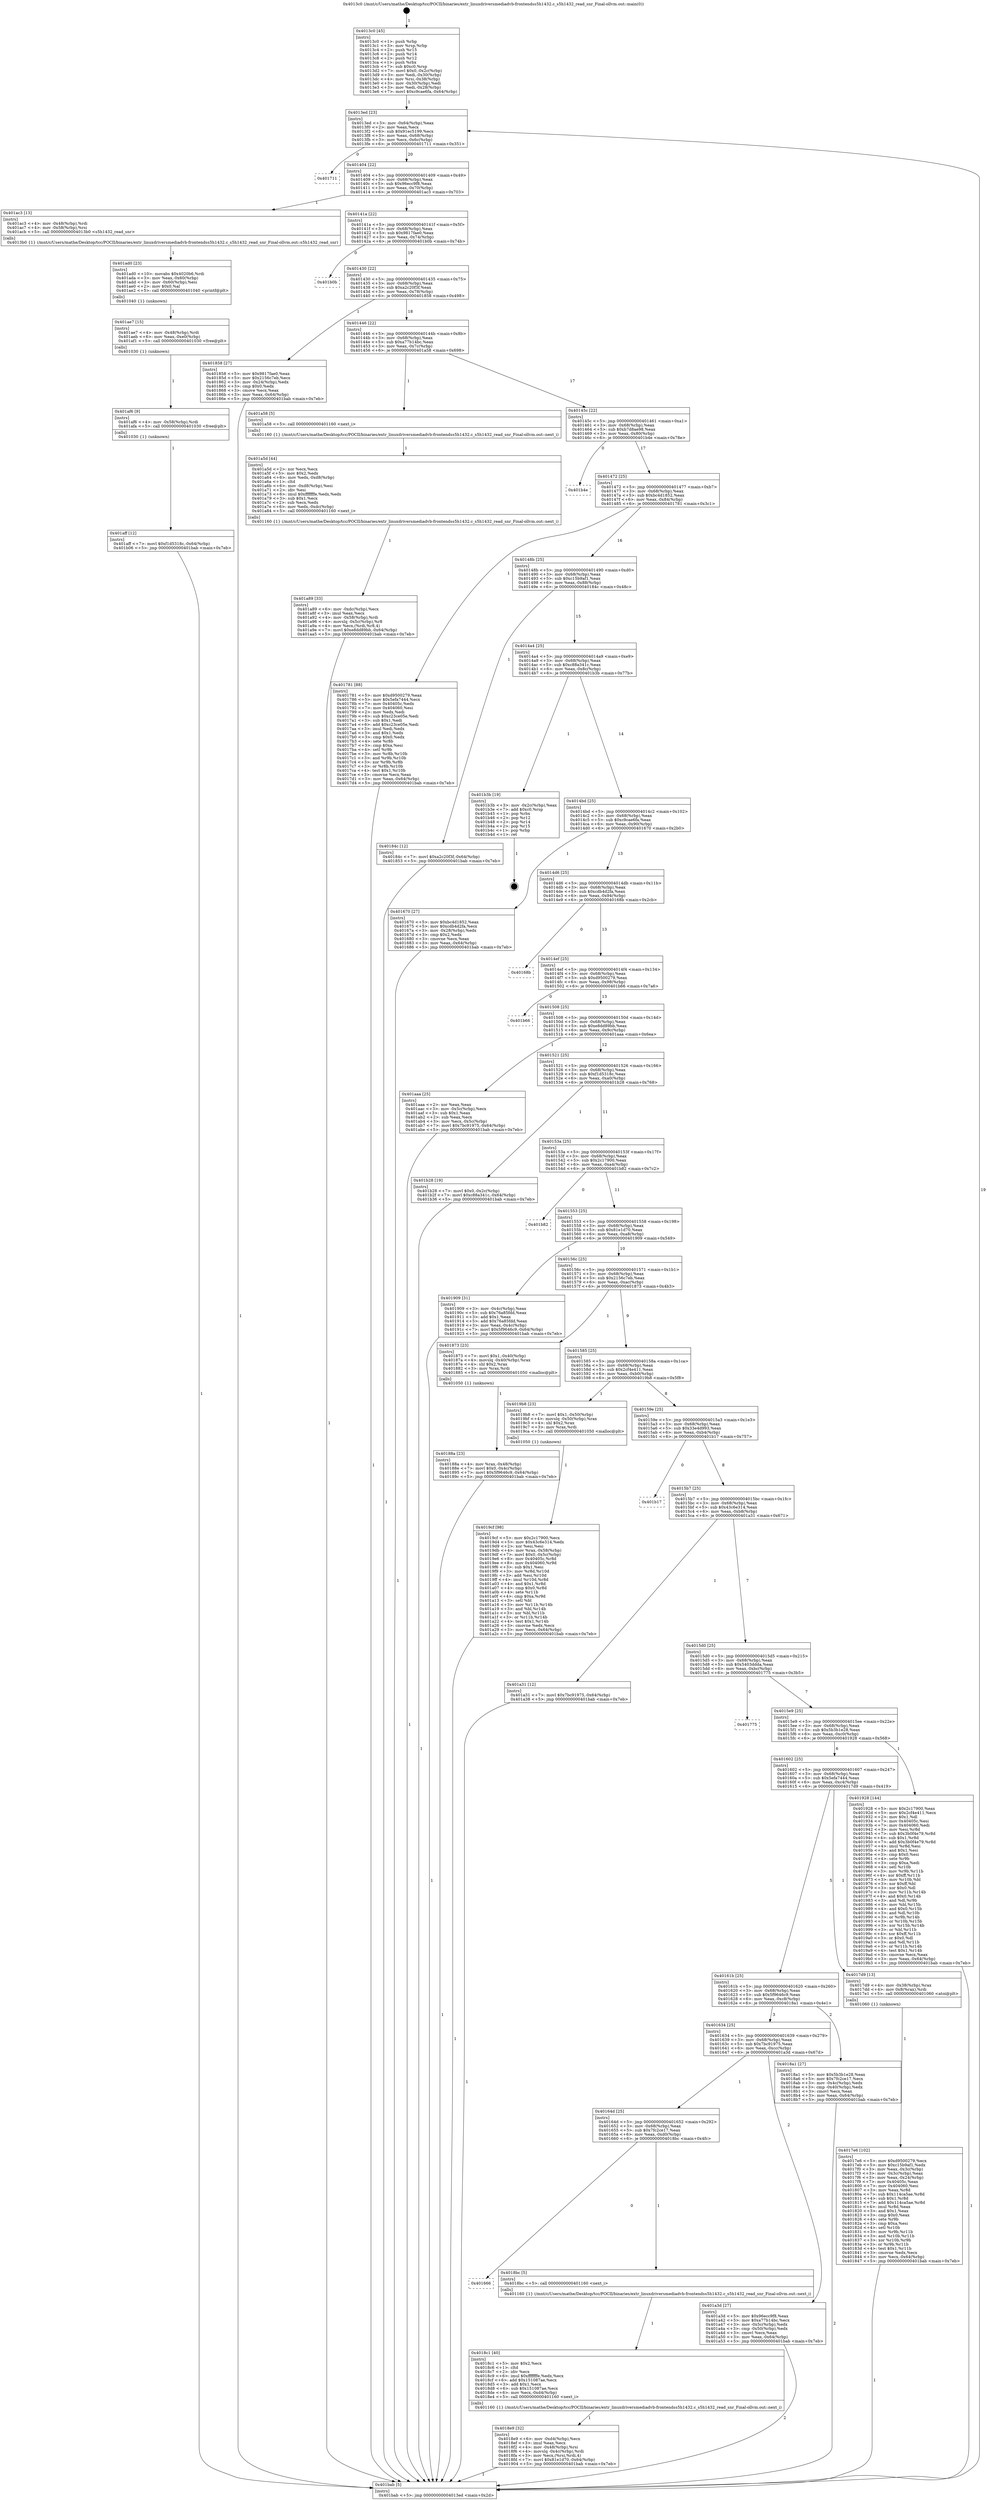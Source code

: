 digraph "0x4013c0" {
  label = "0x4013c0 (/mnt/c/Users/mathe/Desktop/tcc/POCII/binaries/extr_linuxdriversmediadvb-frontendss5h1432.c_s5h1432_read_snr_Final-ollvm.out::main(0))"
  labelloc = "t"
  node[shape=record]

  Entry [label="",width=0.3,height=0.3,shape=circle,fillcolor=black,style=filled]
  "0x4013ed" [label="{
     0x4013ed [23]\l
     | [instrs]\l
     &nbsp;&nbsp;0x4013ed \<+3\>: mov -0x64(%rbp),%eax\l
     &nbsp;&nbsp;0x4013f0 \<+2\>: mov %eax,%ecx\l
     &nbsp;&nbsp;0x4013f2 \<+6\>: sub $0x91ec5199,%ecx\l
     &nbsp;&nbsp;0x4013f8 \<+3\>: mov %eax,-0x68(%rbp)\l
     &nbsp;&nbsp;0x4013fb \<+3\>: mov %ecx,-0x6c(%rbp)\l
     &nbsp;&nbsp;0x4013fe \<+6\>: je 0000000000401711 \<main+0x351\>\l
  }"]
  "0x401711" [label="{
     0x401711\l
  }", style=dashed]
  "0x401404" [label="{
     0x401404 [22]\l
     | [instrs]\l
     &nbsp;&nbsp;0x401404 \<+5\>: jmp 0000000000401409 \<main+0x49\>\l
     &nbsp;&nbsp;0x401409 \<+3\>: mov -0x68(%rbp),%eax\l
     &nbsp;&nbsp;0x40140c \<+5\>: sub $0x96ecc9f8,%eax\l
     &nbsp;&nbsp;0x401411 \<+3\>: mov %eax,-0x70(%rbp)\l
     &nbsp;&nbsp;0x401414 \<+6\>: je 0000000000401ac3 \<main+0x703\>\l
  }"]
  Exit [label="",width=0.3,height=0.3,shape=circle,fillcolor=black,style=filled,peripheries=2]
  "0x401ac3" [label="{
     0x401ac3 [13]\l
     | [instrs]\l
     &nbsp;&nbsp;0x401ac3 \<+4\>: mov -0x48(%rbp),%rdi\l
     &nbsp;&nbsp;0x401ac7 \<+4\>: mov -0x58(%rbp),%rsi\l
     &nbsp;&nbsp;0x401acb \<+5\>: call 00000000004013b0 \<s5h1432_read_snr\>\l
     | [calls]\l
     &nbsp;&nbsp;0x4013b0 \{1\} (/mnt/c/Users/mathe/Desktop/tcc/POCII/binaries/extr_linuxdriversmediadvb-frontendss5h1432.c_s5h1432_read_snr_Final-ollvm.out::s5h1432_read_snr)\l
  }"]
  "0x40141a" [label="{
     0x40141a [22]\l
     | [instrs]\l
     &nbsp;&nbsp;0x40141a \<+5\>: jmp 000000000040141f \<main+0x5f\>\l
     &nbsp;&nbsp;0x40141f \<+3\>: mov -0x68(%rbp),%eax\l
     &nbsp;&nbsp;0x401422 \<+5\>: sub $0x9817fae0,%eax\l
     &nbsp;&nbsp;0x401427 \<+3\>: mov %eax,-0x74(%rbp)\l
     &nbsp;&nbsp;0x40142a \<+6\>: je 0000000000401b0b \<main+0x74b\>\l
  }"]
  "0x401aff" [label="{
     0x401aff [12]\l
     | [instrs]\l
     &nbsp;&nbsp;0x401aff \<+7\>: movl $0xf1d5318c,-0x64(%rbp)\l
     &nbsp;&nbsp;0x401b06 \<+5\>: jmp 0000000000401bab \<main+0x7eb\>\l
  }"]
  "0x401b0b" [label="{
     0x401b0b\l
  }", style=dashed]
  "0x401430" [label="{
     0x401430 [22]\l
     | [instrs]\l
     &nbsp;&nbsp;0x401430 \<+5\>: jmp 0000000000401435 \<main+0x75\>\l
     &nbsp;&nbsp;0x401435 \<+3\>: mov -0x68(%rbp),%eax\l
     &nbsp;&nbsp;0x401438 \<+5\>: sub $0xa2c20f3f,%eax\l
     &nbsp;&nbsp;0x40143d \<+3\>: mov %eax,-0x78(%rbp)\l
     &nbsp;&nbsp;0x401440 \<+6\>: je 0000000000401858 \<main+0x498\>\l
  }"]
  "0x401af6" [label="{
     0x401af6 [9]\l
     | [instrs]\l
     &nbsp;&nbsp;0x401af6 \<+4\>: mov -0x58(%rbp),%rdi\l
     &nbsp;&nbsp;0x401afa \<+5\>: call 0000000000401030 \<free@plt\>\l
     | [calls]\l
     &nbsp;&nbsp;0x401030 \{1\} (unknown)\l
  }"]
  "0x401858" [label="{
     0x401858 [27]\l
     | [instrs]\l
     &nbsp;&nbsp;0x401858 \<+5\>: mov $0x9817fae0,%eax\l
     &nbsp;&nbsp;0x40185d \<+5\>: mov $0x2156c7eb,%ecx\l
     &nbsp;&nbsp;0x401862 \<+3\>: mov -0x24(%rbp),%edx\l
     &nbsp;&nbsp;0x401865 \<+3\>: cmp $0x0,%edx\l
     &nbsp;&nbsp;0x401868 \<+3\>: cmove %ecx,%eax\l
     &nbsp;&nbsp;0x40186b \<+3\>: mov %eax,-0x64(%rbp)\l
     &nbsp;&nbsp;0x40186e \<+5\>: jmp 0000000000401bab \<main+0x7eb\>\l
  }"]
  "0x401446" [label="{
     0x401446 [22]\l
     | [instrs]\l
     &nbsp;&nbsp;0x401446 \<+5\>: jmp 000000000040144b \<main+0x8b\>\l
     &nbsp;&nbsp;0x40144b \<+3\>: mov -0x68(%rbp),%eax\l
     &nbsp;&nbsp;0x40144e \<+5\>: sub $0xa77b14bc,%eax\l
     &nbsp;&nbsp;0x401453 \<+3\>: mov %eax,-0x7c(%rbp)\l
     &nbsp;&nbsp;0x401456 \<+6\>: je 0000000000401a58 \<main+0x698\>\l
  }"]
  "0x401ae7" [label="{
     0x401ae7 [15]\l
     | [instrs]\l
     &nbsp;&nbsp;0x401ae7 \<+4\>: mov -0x48(%rbp),%rdi\l
     &nbsp;&nbsp;0x401aeb \<+6\>: mov %eax,-0xe0(%rbp)\l
     &nbsp;&nbsp;0x401af1 \<+5\>: call 0000000000401030 \<free@plt\>\l
     | [calls]\l
     &nbsp;&nbsp;0x401030 \{1\} (unknown)\l
  }"]
  "0x401a58" [label="{
     0x401a58 [5]\l
     | [instrs]\l
     &nbsp;&nbsp;0x401a58 \<+5\>: call 0000000000401160 \<next_i\>\l
     | [calls]\l
     &nbsp;&nbsp;0x401160 \{1\} (/mnt/c/Users/mathe/Desktop/tcc/POCII/binaries/extr_linuxdriversmediadvb-frontendss5h1432.c_s5h1432_read_snr_Final-ollvm.out::next_i)\l
  }"]
  "0x40145c" [label="{
     0x40145c [22]\l
     | [instrs]\l
     &nbsp;&nbsp;0x40145c \<+5\>: jmp 0000000000401461 \<main+0xa1\>\l
     &nbsp;&nbsp;0x401461 \<+3\>: mov -0x68(%rbp),%eax\l
     &nbsp;&nbsp;0x401464 \<+5\>: sub $0xb7d8ae98,%eax\l
     &nbsp;&nbsp;0x401469 \<+3\>: mov %eax,-0x80(%rbp)\l
     &nbsp;&nbsp;0x40146c \<+6\>: je 0000000000401b4e \<main+0x78e\>\l
  }"]
  "0x401ad0" [label="{
     0x401ad0 [23]\l
     | [instrs]\l
     &nbsp;&nbsp;0x401ad0 \<+10\>: movabs $0x4020b6,%rdi\l
     &nbsp;&nbsp;0x401ada \<+3\>: mov %eax,-0x60(%rbp)\l
     &nbsp;&nbsp;0x401add \<+3\>: mov -0x60(%rbp),%esi\l
     &nbsp;&nbsp;0x401ae0 \<+2\>: mov $0x0,%al\l
     &nbsp;&nbsp;0x401ae2 \<+5\>: call 0000000000401040 \<printf@plt\>\l
     | [calls]\l
     &nbsp;&nbsp;0x401040 \{1\} (unknown)\l
  }"]
  "0x401b4e" [label="{
     0x401b4e\l
  }", style=dashed]
  "0x401472" [label="{
     0x401472 [25]\l
     | [instrs]\l
     &nbsp;&nbsp;0x401472 \<+5\>: jmp 0000000000401477 \<main+0xb7\>\l
     &nbsp;&nbsp;0x401477 \<+3\>: mov -0x68(%rbp),%eax\l
     &nbsp;&nbsp;0x40147a \<+5\>: sub $0xbc4d1852,%eax\l
     &nbsp;&nbsp;0x40147f \<+6\>: mov %eax,-0x84(%rbp)\l
     &nbsp;&nbsp;0x401485 \<+6\>: je 0000000000401781 \<main+0x3c1\>\l
  }"]
  "0x401a89" [label="{
     0x401a89 [33]\l
     | [instrs]\l
     &nbsp;&nbsp;0x401a89 \<+6\>: mov -0xdc(%rbp),%ecx\l
     &nbsp;&nbsp;0x401a8f \<+3\>: imul %eax,%ecx\l
     &nbsp;&nbsp;0x401a92 \<+4\>: mov -0x58(%rbp),%rdi\l
     &nbsp;&nbsp;0x401a96 \<+4\>: movslq -0x5c(%rbp),%r8\l
     &nbsp;&nbsp;0x401a9a \<+4\>: mov %ecx,(%rdi,%r8,4)\l
     &nbsp;&nbsp;0x401a9e \<+7\>: movl $0xe8dd89bb,-0x64(%rbp)\l
     &nbsp;&nbsp;0x401aa5 \<+5\>: jmp 0000000000401bab \<main+0x7eb\>\l
  }"]
  "0x401781" [label="{
     0x401781 [88]\l
     | [instrs]\l
     &nbsp;&nbsp;0x401781 \<+5\>: mov $0xd9500279,%eax\l
     &nbsp;&nbsp;0x401786 \<+5\>: mov $0x5efa7444,%ecx\l
     &nbsp;&nbsp;0x40178b \<+7\>: mov 0x40405c,%edx\l
     &nbsp;&nbsp;0x401792 \<+7\>: mov 0x404060,%esi\l
     &nbsp;&nbsp;0x401799 \<+2\>: mov %edx,%edi\l
     &nbsp;&nbsp;0x40179b \<+6\>: sub $0xc23ce05e,%edi\l
     &nbsp;&nbsp;0x4017a1 \<+3\>: sub $0x1,%edi\l
     &nbsp;&nbsp;0x4017a4 \<+6\>: add $0xc23ce05e,%edi\l
     &nbsp;&nbsp;0x4017aa \<+3\>: imul %edi,%edx\l
     &nbsp;&nbsp;0x4017ad \<+3\>: and $0x1,%edx\l
     &nbsp;&nbsp;0x4017b0 \<+3\>: cmp $0x0,%edx\l
     &nbsp;&nbsp;0x4017b3 \<+4\>: sete %r8b\l
     &nbsp;&nbsp;0x4017b7 \<+3\>: cmp $0xa,%esi\l
     &nbsp;&nbsp;0x4017ba \<+4\>: setl %r9b\l
     &nbsp;&nbsp;0x4017be \<+3\>: mov %r8b,%r10b\l
     &nbsp;&nbsp;0x4017c1 \<+3\>: and %r9b,%r10b\l
     &nbsp;&nbsp;0x4017c4 \<+3\>: xor %r9b,%r8b\l
     &nbsp;&nbsp;0x4017c7 \<+3\>: or %r8b,%r10b\l
     &nbsp;&nbsp;0x4017ca \<+4\>: test $0x1,%r10b\l
     &nbsp;&nbsp;0x4017ce \<+3\>: cmovne %ecx,%eax\l
     &nbsp;&nbsp;0x4017d1 \<+3\>: mov %eax,-0x64(%rbp)\l
     &nbsp;&nbsp;0x4017d4 \<+5\>: jmp 0000000000401bab \<main+0x7eb\>\l
  }"]
  "0x40148b" [label="{
     0x40148b [25]\l
     | [instrs]\l
     &nbsp;&nbsp;0x40148b \<+5\>: jmp 0000000000401490 \<main+0xd0\>\l
     &nbsp;&nbsp;0x401490 \<+3\>: mov -0x68(%rbp),%eax\l
     &nbsp;&nbsp;0x401493 \<+5\>: sub $0xc15b9af1,%eax\l
     &nbsp;&nbsp;0x401498 \<+6\>: mov %eax,-0x88(%rbp)\l
     &nbsp;&nbsp;0x40149e \<+6\>: je 000000000040184c \<main+0x48c\>\l
  }"]
  "0x401a5d" [label="{
     0x401a5d [44]\l
     | [instrs]\l
     &nbsp;&nbsp;0x401a5d \<+2\>: xor %ecx,%ecx\l
     &nbsp;&nbsp;0x401a5f \<+5\>: mov $0x2,%edx\l
     &nbsp;&nbsp;0x401a64 \<+6\>: mov %edx,-0xd8(%rbp)\l
     &nbsp;&nbsp;0x401a6a \<+1\>: cltd\l
     &nbsp;&nbsp;0x401a6b \<+6\>: mov -0xd8(%rbp),%esi\l
     &nbsp;&nbsp;0x401a71 \<+2\>: idiv %esi\l
     &nbsp;&nbsp;0x401a73 \<+6\>: imul $0xfffffffe,%edx,%edx\l
     &nbsp;&nbsp;0x401a79 \<+3\>: sub $0x1,%ecx\l
     &nbsp;&nbsp;0x401a7c \<+2\>: sub %ecx,%edx\l
     &nbsp;&nbsp;0x401a7e \<+6\>: mov %edx,-0xdc(%rbp)\l
     &nbsp;&nbsp;0x401a84 \<+5\>: call 0000000000401160 \<next_i\>\l
     | [calls]\l
     &nbsp;&nbsp;0x401160 \{1\} (/mnt/c/Users/mathe/Desktop/tcc/POCII/binaries/extr_linuxdriversmediadvb-frontendss5h1432.c_s5h1432_read_snr_Final-ollvm.out::next_i)\l
  }"]
  "0x40184c" [label="{
     0x40184c [12]\l
     | [instrs]\l
     &nbsp;&nbsp;0x40184c \<+7\>: movl $0xa2c20f3f,-0x64(%rbp)\l
     &nbsp;&nbsp;0x401853 \<+5\>: jmp 0000000000401bab \<main+0x7eb\>\l
  }"]
  "0x4014a4" [label="{
     0x4014a4 [25]\l
     | [instrs]\l
     &nbsp;&nbsp;0x4014a4 \<+5\>: jmp 00000000004014a9 \<main+0xe9\>\l
     &nbsp;&nbsp;0x4014a9 \<+3\>: mov -0x68(%rbp),%eax\l
     &nbsp;&nbsp;0x4014ac \<+5\>: sub $0xc88a341c,%eax\l
     &nbsp;&nbsp;0x4014b1 \<+6\>: mov %eax,-0x8c(%rbp)\l
     &nbsp;&nbsp;0x4014b7 \<+6\>: je 0000000000401b3b \<main+0x77b\>\l
  }"]
  "0x4019cf" [label="{
     0x4019cf [98]\l
     | [instrs]\l
     &nbsp;&nbsp;0x4019cf \<+5\>: mov $0x2c17900,%ecx\l
     &nbsp;&nbsp;0x4019d4 \<+5\>: mov $0x43c6e314,%edx\l
     &nbsp;&nbsp;0x4019d9 \<+2\>: xor %esi,%esi\l
     &nbsp;&nbsp;0x4019db \<+4\>: mov %rax,-0x58(%rbp)\l
     &nbsp;&nbsp;0x4019df \<+7\>: movl $0x0,-0x5c(%rbp)\l
     &nbsp;&nbsp;0x4019e6 \<+8\>: mov 0x40405c,%r8d\l
     &nbsp;&nbsp;0x4019ee \<+8\>: mov 0x404060,%r9d\l
     &nbsp;&nbsp;0x4019f6 \<+3\>: sub $0x1,%esi\l
     &nbsp;&nbsp;0x4019f9 \<+3\>: mov %r8d,%r10d\l
     &nbsp;&nbsp;0x4019fc \<+3\>: add %esi,%r10d\l
     &nbsp;&nbsp;0x4019ff \<+4\>: imul %r10d,%r8d\l
     &nbsp;&nbsp;0x401a03 \<+4\>: and $0x1,%r8d\l
     &nbsp;&nbsp;0x401a07 \<+4\>: cmp $0x0,%r8d\l
     &nbsp;&nbsp;0x401a0b \<+4\>: sete %r11b\l
     &nbsp;&nbsp;0x401a0f \<+4\>: cmp $0xa,%r9d\l
     &nbsp;&nbsp;0x401a13 \<+3\>: setl %bl\l
     &nbsp;&nbsp;0x401a16 \<+3\>: mov %r11b,%r14b\l
     &nbsp;&nbsp;0x401a19 \<+3\>: and %bl,%r14b\l
     &nbsp;&nbsp;0x401a1c \<+3\>: xor %bl,%r11b\l
     &nbsp;&nbsp;0x401a1f \<+3\>: or %r11b,%r14b\l
     &nbsp;&nbsp;0x401a22 \<+4\>: test $0x1,%r14b\l
     &nbsp;&nbsp;0x401a26 \<+3\>: cmovne %edx,%ecx\l
     &nbsp;&nbsp;0x401a29 \<+3\>: mov %ecx,-0x64(%rbp)\l
     &nbsp;&nbsp;0x401a2c \<+5\>: jmp 0000000000401bab \<main+0x7eb\>\l
  }"]
  "0x401b3b" [label="{
     0x401b3b [19]\l
     | [instrs]\l
     &nbsp;&nbsp;0x401b3b \<+3\>: mov -0x2c(%rbp),%eax\l
     &nbsp;&nbsp;0x401b3e \<+7\>: add $0xc0,%rsp\l
     &nbsp;&nbsp;0x401b45 \<+1\>: pop %rbx\l
     &nbsp;&nbsp;0x401b46 \<+2\>: pop %r12\l
     &nbsp;&nbsp;0x401b48 \<+2\>: pop %r14\l
     &nbsp;&nbsp;0x401b4a \<+2\>: pop %r15\l
     &nbsp;&nbsp;0x401b4c \<+1\>: pop %rbp\l
     &nbsp;&nbsp;0x401b4d \<+1\>: ret\l
  }"]
  "0x4014bd" [label="{
     0x4014bd [25]\l
     | [instrs]\l
     &nbsp;&nbsp;0x4014bd \<+5\>: jmp 00000000004014c2 \<main+0x102\>\l
     &nbsp;&nbsp;0x4014c2 \<+3\>: mov -0x68(%rbp),%eax\l
     &nbsp;&nbsp;0x4014c5 \<+5\>: sub $0xc9cae6fa,%eax\l
     &nbsp;&nbsp;0x4014ca \<+6\>: mov %eax,-0x90(%rbp)\l
     &nbsp;&nbsp;0x4014d0 \<+6\>: je 0000000000401670 \<main+0x2b0\>\l
  }"]
  "0x4018e9" [label="{
     0x4018e9 [32]\l
     | [instrs]\l
     &nbsp;&nbsp;0x4018e9 \<+6\>: mov -0xd4(%rbp),%ecx\l
     &nbsp;&nbsp;0x4018ef \<+3\>: imul %eax,%ecx\l
     &nbsp;&nbsp;0x4018f2 \<+4\>: mov -0x48(%rbp),%rsi\l
     &nbsp;&nbsp;0x4018f6 \<+4\>: movslq -0x4c(%rbp),%rdi\l
     &nbsp;&nbsp;0x4018fa \<+3\>: mov %ecx,(%rsi,%rdi,4)\l
     &nbsp;&nbsp;0x4018fd \<+7\>: movl $0x81e1d70,-0x64(%rbp)\l
     &nbsp;&nbsp;0x401904 \<+5\>: jmp 0000000000401bab \<main+0x7eb\>\l
  }"]
  "0x401670" [label="{
     0x401670 [27]\l
     | [instrs]\l
     &nbsp;&nbsp;0x401670 \<+5\>: mov $0xbc4d1852,%eax\l
     &nbsp;&nbsp;0x401675 \<+5\>: mov $0xcdb4d2fa,%ecx\l
     &nbsp;&nbsp;0x40167a \<+3\>: mov -0x28(%rbp),%edx\l
     &nbsp;&nbsp;0x40167d \<+3\>: cmp $0x2,%edx\l
     &nbsp;&nbsp;0x401680 \<+3\>: cmovne %ecx,%eax\l
     &nbsp;&nbsp;0x401683 \<+3\>: mov %eax,-0x64(%rbp)\l
     &nbsp;&nbsp;0x401686 \<+5\>: jmp 0000000000401bab \<main+0x7eb\>\l
  }"]
  "0x4014d6" [label="{
     0x4014d6 [25]\l
     | [instrs]\l
     &nbsp;&nbsp;0x4014d6 \<+5\>: jmp 00000000004014db \<main+0x11b\>\l
     &nbsp;&nbsp;0x4014db \<+3\>: mov -0x68(%rbp),%eax\l
     &nbsp;&nbsp;0x4014de \<+5\>: sub $0xcdb4d2fa,%eax\l
     &nbsp;&nbsp;0x4014e3 \<+6\>: mov %eax,-0x94(%rbp)\l
     &nbsp;&nbsp;0x4014e9 \<+6\>: je 000000000040168b \<main+0x2cb\>\l
  }"]
  "0x401bab" [label="{
     0x401bab [5]\l
     | [instrs]\l
     &nbsp;&nbsp;0x401bab \<+5\>: jmp 00000000004013ed \<main+0x2d\>\l
  }"]
  "0x4013c0" [label="{
     0x4013c0 [45]\l
     | [instrs]\l
     &nbsp;&nbsp;0x4013c0 \<+1\>: push %rbp\l
     &nbsp;&nbsp;0x4013c1 \<+3\>: mov %rsp,%rbp\l
     &nbsp;&nbsp;0x4013c4 \<+2\>: push %r15\l
     &nbsp;&nbsp;0x4013c6 \<+2\>: push %r14\l
     &nbsp;&nbsp;0x4013c8 \<+2\>: push %r12\l
     &nbsp;&nbsp;0x4013ca \<+1\>: push %rbx\l
     &nbsp;&nbsp;0x4013cb \<+7\>: sub $0xc0,%rsp\l
     &nbsp;&nbsp;0x4013d2 \<+7\>: movl $0x0,-0x2c(%rbp)\l
     &nbsp;&nbsp;0x4013d9 \<+3\>: mov %edi,-0x30(%rbp)\l
     &nbsp;&nbsp;0x4013dc \<+4\>: mov %rsi,-0x38(%rbp)\l
     &nbsp;&nbsp;0x4013e0 \<+3\>: mov -0x30(%rbp),%edi\l
     &nbsp;&nbsp;0x4013e3 \<+3\>: mov %edi,-0x28(%rbp)\l
     &nbsp;&nbsp;0x4013e6 \<+7\>: movl $0xc9cae6fa,-0x64(%rbp)\l
  }"]
  "0x4018c1" [label="{
     0x4018c1 [40]\l
     | [instrs]\l
     &nbsp;&nbsp;0x4018c1 \<+5\>: mov $0x2,%ecx\l
     &nbsp;&nbsp;0x4018c6 \<+1\>: cltd\l
     &nbsp;&nbsp;0x4018c7 \<+2\>: idiv %ecx\l
     &nbsp;&nbsp;0x4018c9 \<+6\>: imul $0xfffffffe,%edx,%ecx\l
     &nbsp;&nbsp;0x4018cf \<+6\>: add $0x151087ae,%ecx\l
     &nbsp;&nbsp;0x4018d5 \<+3\>: add $0x1,%ecx\l
     &nbsp;&nbsp;0x4018d8 \<+6\>: sub $0x151087ae,%ecx\l
     &nbsp;&nbsp;0x4018de \<+6\>: mov %ecx,-0xd4(%rbp)\l
     &nbsp;&nbsp;0x4018e4 \<+5\>: call 0000000000401160 \<next_i\>\l
     | [calls]\l
     &nbsp;&nbsp;0x401160 \{1\} (/mnt/c/Users/mathe/Desktop/tcc/POCII/binaries/extr_linuxdriversmediadvb-frontendss5h1432.c_s5h1432_read_snr_Final-ollvm.out::next_i)\l
  }"]
  "0x40168b" [label="{
     0x40168b\l
  }", style=dashed]
  "0x4014ef" [label="{
     0x4014ef [25]\l
     | [instrs]\l
     &nbsp;&nbsp;0x4014ef \<+5\>: jmp 00000000004014f4 \<main+0x134\>\l
     &nbsp;&nbsp;0x4014f4 \<+3\>: mov -0x68(%rbp),%eax\l
     &nbsp;&nbsp;0x4014f7 \<+5\>: sub $0xd9500279,%eax\l
     &nbsp;&nbsp;0x4014fc \<+6\>: mov %eax,-0x98(%rbp)\l
     &nbsp;&nbsp;0x401502 \<+6\>: je 0000000000401b66 \<main+0x7a6\>\l
  }"]
  "0x401666" [label="{
     0x401666\l
  }", style=dashed]
  "0x401b66" [label="{
     0x401b66\l
  }", style=dashed]
  "0x401508" [label="{
     0x401508 [25]\l
     | [instrs]\l
     &nbsp;&nbsp;0x401508 \<+5\>: jmp 000000000040150d \<main+0x14d\>\l
     &nbsp;&nbsp;0x40150d \<+3\>: mov -0x68(%rbp),%eax\l
     &nbsp;&nbsp;0x401510 \<+5\>: sub $0xe8dd89bb,%eax\l
     &nbsp;&nbsp;0x401515 \<+6\>: mov %eax,-0x9c(%rbp)\l
     &nbsp;&nbsp;0x40151b \<+6\>: je 0000000000401aaa \<main+0x6ea\>\l
  }"]
  "0x4018bc" [label="{
     0x4018bc [5]\l
     | [instrs]\l
     &nbsp;&nbsp;0x4018bc \<+5\>: call 0000000000401160 \<next_i\>\l
     | [calls]\l
     &nbsp;&nbsp;0x401160 \{1\} (/mnt/c/Users/mathe/Desktop/tcc/POCII/binaries/extr_linuxdriversmediadvb-frontendss5h1432.c_s5h1432_read_snr_Final-ollvm.out::next_i)\l
  }"]
  "0x401aaa" [label="{
     0x401aaa [25]\l
     | [instrs]\l
     &nbsp;&nbsp;0x401aaa \<+2\>: xor %eax,%eax\l
     &nbsp;&nbsp;0x401aac \<+3\>: mov -0x5c(%rbp),%ecx\l
     &nbsp;&nbsp;0x401aaf \<+3\>: sub $0x1,%eax\l
     &nbsp;&nbsp;0x401ab2 \<+2\>: sub %eax,%ecx\l
     &nbsp;&nbsp;0x401ab4 \<+3\>: mov %ecx,-0x5c(%rbp)\l
     &nbsp;&nbsp;0x401ab7 \<+7\>: movl $0x7bc91975,-0x64(%rbp)\l
     &nbsp;&nbsp;0x401abe \<+5\>: jmp 0000000000401bab \<main+0x7eb\>\l
  }"]
  "0x401521" [label="{
     0x401521 [25]\l
     | [instrs]\l
     &nbsp;&nbsp;0x401521 \<+5\>: jmp 0000000000401526 \<main+0x166\>\l
     &nbsp;&nbsp;0x401526 \<+3\>: mov -0x68(%rbp),%eax\l
     &nbsp;&nbsp;0x401529 \<+5\>: sub $0xf1d5318c,%eax\l
     &nbsp;&nbsp;0x40152e \<+6\>: mov %eax,-0xa0(%rbp)\l
     &nbsp;&nbsp;0x401534 \<+6\>: je 0000000000401b28 \<main+0x768\>\l
  }"]
  "0x40164d" [label="{
     0x40164d [25]\l
     | [instrs]\l
     &nbsp;&nbsp;0x40164d \<+5\>: jmp 0000000000401652 \<main+0x292\>\l
     &nbsp;&nbsp;0x401652 \<+3\>: mov -0x68(%rbp),%eax\l
     &nbsp;&nbsp;0x401655 \<+5\>: sub $0x7fc2ce17,%eax\l
     &nbsp;&nbsp;0x40165a \<+6\>: mov %eax,-0xd0(%rbp)\l
     &nbsp;&nbsp;0x401660 \<+6\>: je 00000000004018bc \<main+0x4fc\>\l
  }"]
  "0x401b28" [label="{
     0x401b28 [19]\l
     | [instrs]\l
     &nbsp;&nbsp;0x401b28 \<+7\>: movl $0x0,-0x2c(%rbp)\l
     &nbsp;&nbsp;0x401b2f \<+7\>: movl $0xc88a341c,-0x64(%rbp)\l
     &nbsp;&nbsp;0x401b36 \<+5\>: jmp 0000000000401bab \<main+0x7eb\>\l
  }"]
  "0x40153a" [label="{
     0x40153a [25]\l
     | [instrs]\l
     &nbsp;&nbsp;0x40153a \<+5\>: jmp 000000000040153f \<main+0x17f\>\l
     &nbsp;&nbsp;0x40153f \<+3\>: mov -0x68(%rbp),%eax\l
     &nbsp;&nbsp;0x401542 \<+5\>: sub $0x2c17900,%eax\l
     &nbsp;&nbsp;0x401547 \<+6\>: mov %eax,-0xa4(%rbp)\l
     &nbsp;&nbsp;0x40154d \<+6\>: je 0000000000401b82 \<main+0x7c2\>\l
  }"]
  "0x401a3d" [label="{
     0x401a3d [27]\l
     | [instrs]\l
     &nbsp;&nbsp;0x401a3d \<+5\>: mov $0x96ecc9f8,%eax\l
     &nbsp;&nbsp;0x401a42 \<+5\>: mov $0xa77b14bc,%ecx\l
     &nbsp;&nbsp;0x401a47 \<+3\>: mov -0x5c(%rbp),%edx\l
     &nbsp;&nbsp;0x401a4a \<+3\>: cmp -0x50(%rbp),%edx\l
     &nbsp;&nbsp;0x401a4d \<+3\>: cmovl %ecx,%eax\l
     &nbsp;&nbsp;0x401a50 \<+3\>: mov %eax,-0x64(%rbp)\l
     &nbsp;&nbsp;0x401a53 \<+5\>: jmp 0000000000401bab \<main+0x7eb\>\l
  }"]
  "0x401b82" [label="{
     0x401b82\l
  }", style=dashed]
  "0x401553" [label="{
     0x401553 [25]\l
     | [instrs]\l
     &nbsp;&nbsp;0x401553 \<+5\>: jmp 0000000000401558 \<main+0x198\>\l
     &nbsp;&nbsp;0x401558 \<+3\>: mov -0x68(%rbp),%eax\l
     &nbsp;&nbsp;0x40155b \<+5\>: sub $0x81e1d70,%eax\l
     &nbsp;&nbsp;0x401560 \<+6\>: mov %eax,-0xa8(%rbp)\l
     &nbsp;&nbsp;0x401566 \<+6\>: je 0000000000401909 \<main+0x549\>\l
  }"]
  "0x401634" [label="{
     0x401634 [25]\l
     | [instrs]\l
     &nbsp;&nbsp;0x401634 \<+5\>: jmp 0000000000401639 \<main+0x279\>\l
     &nbsp;&nbsp;0x401639 \<+3\>: mov -0x68(%rbp),%eax\l
     &nbsp;&nbsp;0x40163c \<+5\>: sub $0x7bc91975,%eax\l
     &nbsp;&nbsp;0x401641 \<+6\>: mov %eax,-0xcc(%rbp)\l
     &nbsp;&nbsp;0x401647 \<+6\>: je 0000000000401a3d \<main+0x67d\>\l
  }"]
  "0x401909" [label="{
     0x401909 [31]\l
     | [instrs]\l
     &nbsp;&nbsp;0x401909 \<+3\>: mov -0x4c(%rbp),%eax\l
     &nbsp;&nbsp;0x40190c \<+5\>: sub $0x76a85fdd,%eax\l
     &nbsp;&nbsp;0x401911 \<+3\>: add $0x1,%eax\l
     &nbsp;&nbsp;0x401914 \<+5\>: add $0x76a85fdd,%eax\l
     &nbsp;&nbsp;0x401919 \<+3\>: mov %eax,-0x4c(%rbp)\l
     &nbsp;&nbsp;0x40191c \<+7\>: movl $0x5f9646c9,-0x64(%rbp)\l
     &nbsp;&nbsp;0x401923 \<+5\>: jmp 0000000000401bab \<main+0x7eb\>\l
  }"]
  "0x40156c" [label="{
     0x40156c [25]\l
     | [instrs]\l
     &nbsp;&nbsp;0x40156c \<+5\>: jmp 0000000000401571 \<main+0x1b1\>\l
     &nbsp;&nbsp;0x401571 \<+3\>: mov -0x68(%rbp),%eax\l
     &nbsp;&nbsp;0x401574 \<+5\>: sub $0x2156c7eb,%eax\l
     &nbsp;&nbsp;0x401579 \<+6\>: mov %eax,-0xac(%rbp)\l
     &nbsp;&nbsp;0x40157f \<+6\>: je 0000000000401873 \<main+0x4b3\>\l
  }"]
  "0x4018a1" [label="{
     0x4018a1 [27]\l
     | [instrs]\l
     &nbsp;&nbsp;0x4018a1 \<+5\>: mov $0x5b3b1e28,%eax\l
     &nbsp;&nbsp;0x4018a6 \<+5\>: mov $0x7fc2ce17,%ecx\l
     &nbsp;&nbsp;0x4018ab \<+3\>: mov -0x4c(%rbp),%edx\l
     &nbsp;&nbsp;0x4018ae \<+3\>: cmp -0x40(%rbp),%edx\l
     &nbsp;&nbsp;0x4018b1 \<+3\>: cmovl %ecx,%eax\l
     &nbsp;&nbsp;0x4018b4 \<+3\>: mov %eax,-0x64(%rbp)\l
     &nbsp;&nbsp;0x4018b7 \<+5\>: jmp 0000000000401bab \<main+0x7eb\>\l
  }"]
  "0x401873" [label="{
     0x401873 [23]\l
     | [instrs]\l
     &nbsp;&nbsp;0x401873 \<+7\>: movl $0x1,-0x40(%rbp)\l
     &nbsp;&nbsp;0x40187a \<+4\>: movslq -0x40(%rbp),%rax\l
     &nbsp;&nbsp;0x40187e \<+4\>: shl $0x2,%rax\l
     &nbsp;&nbsp;0x401882 \<+3\>: mov %rax,%rdi\l
     &nbsp;&nbsp;0x401885 \<+5\>: call 0000000000401050 \<malloc@plt\>\l
     | [calls]\l
     &nbsp;&nbsp;0x401050 \{1\} (unknown)\l
  }"]
  "0x401585" [label="{
     0x401585 [25]\l
     | [instrs]\l
     &nbsp;&nbsp;0x401585 \<+5\>: jmp 000000000040158a \<main+0x1ca\>\l
     &nbsp;&nbsp;0x40158a \<+3\>: mov -0x68(%rbp),%eax\l
     &nbsp;&nbsp;0x40158d \<+5\>: sub $0x2cf4e411,%eax\l
     &nbsp;&nbsp;0x401592 \<+6\>: mov %eax,-0xb0(%rbp)\l
     &nbsp;&nbsp;0x401598 \<+6\>: je 00000000004019b8 \<main+0x5f8\>\l
  }"]
  "0x40188a" [label="{
     0x40188a [23]\l
     | [instrs]\l
     &nbsp;&nbsp;0x40188a \<+4\>: mov %rax,-0x48(%rbp)\l
     &nbsp;&nbsp;0x40188e \<+7\>: movl $0x0,-0x4c(%rbp)\l
     &nbsp;&nbsp;0x401895 \<+7\>: movl $0x5f9646c9,-0x64(%rbp)\l
     &nbsp;&nbsp;0x40189c \<+5\>: jmp 0000000000401bab \<main+0x7eb\>\l
  }"]
  "0x4019b8" [label="{
     0x4019b8 [23]\l
     | [instrs]\l
     &nbsp;&nbsp;0x4019b8 \<+7\>: movl $0x1,-0x50(%rbp)\l
     &nbsp;&nbsp;0x4019bf \<+4\>: movslq -0x50(%rbp),%rax\l
     &nbsp;&nbsp;0x4019c3 \<+4\>: shl $0x2,%rax\l
     &nbsp;&nbsp;0x4019c7 \<+3\>: mov %rax,%rdi\l
     &nbsp;&nbsp;0x4019ca \<+5\>: call 0000000000401050 \<malloc@plt\>\l
     | [calls]\l
     &nbsp;&nbsp;0x401050 \{1\} (unknown)\l
  }"]
  "0x40159e" [label="{
     0x40159e [25]\l
     | [instrs]\l
     &nbsp;&nbsp;0x40159e \<+5\>: jmp 00000000004015a3 \<main+0x1e3\>\l
     &nbsp;&nbsp;0x4015a3 \<+3\>: mov -0x68(%rbp),%eax\l
     &nbsp;&nbsp;0x4015a6 \<+5\>: sub $0x33e4d993,%eax\l
     &nbsp;&nbsp;0x4015ab \<+6\>: mov %eax,-0xb4(%rbp)\l
     &nbsp;&nbsp;0x4015b1 \<+6\>: je 0000000000401b17 \<main+0x757\>\l
  }"]
  "0x4017e6" [label="{
     0x4017e6 [102]\l
     | [instrs]\l
     &nbsp;&nbsp;0x4017e6 \<+5\>: mov $0xd9500279,%ecx\l
     &nbsp;&nbsp;0x4017eb \<+5\>: mov $0xc15b9af1,%edx\l
     &nbsp;&nbsp;0x4017f0 \<+3\>: mov %eax,-0x3c(%rbp)\l
     &nbsp;&nbsp;0x4017f3 \<+3\>: mov -0x3c(%rbp),%eax\l
     &nbsp;&nbsp;0x4017f6 \<+3\>: mov %eax,-0x24(%rbp)\l
     &nbsp;&nbsp;0x4017f9 \<+7\>: mov 0x40405c,%eax\l
     &nbsp;&nbsp;0x401800 \<+7\>: mov 0x404060,%esi\l
     &nbsp;&nbsp;0x401807 \<+3\>: mov %eax,%r8d\l
     &nbsp;&nbsp;0x40180a \<+7\>: sub $0x114ca5ae,%r8d\l
     &nbsp;&nbsp;0x401811 \<+4\>: sub $0x1,%r8d\l
     &nbsp;&nbsp;0x401815 \<+7\>: add $0x114ca5ae,%r8d\l
     &nbsp;&nbsp;0x40181c \<+4\>: imul %r8d,%eax\l
     &nbsp;&nbsp;0x401820 \<+3\>: and $0x1,%eax\l
     &nbsp;&nbsp;0x401823 \<+3\>: cmp $0x0,%eax\l
     &nbsp;&nbsp;0x401826 \<+4\>: sete %r9b\l
     &nbsp;&nbsp;0x40182a \<+3\>: cmp $0xa,%esi\l
     &nbsp;&nbsp;0x40182d \<+4\>: setl %r10b\l
     &nbsp;&nbsp;0x401831 \<+3\>: mov %r9b,%r11b\l
     &nbsp;&nbsp;0x401834 \<+3\>: and %r10b,%r11b\l
     &nbsp;&nbsp;0x401837 \<+3\>: xor %r10b,%r9b\l
     &nbsp;&nbsp;0x40183a \<+3\>: or %r9b,%r11b\l
     &nbsp;&nbsp;0x40183d \<+4\>: test $0x1,%r11b\l
     &nbsp;&nbsp;0x401841 \<+3\>: cmovne %edx,%ecx\l
     &nbsp;&nbsp;0x401844 \<+3\>: mov %ecx,-0x64(%rbp)\l
     &nbsp;&nbsp;0x401847 \<+5\>: jmp 0000000000401bab \<main+0x7eb\>\l
  }"]
  "0x401b17" [label="{
     0x401b17\l
  }", style=dashed]
  "0x4015b7" [label="{
     0x4015b7 [25]\l
     | [instrs]\l
     &nbsp;&nbsp;0x4015b7 \<+5\>: jmp 00000000004015bc \<main+0x1fc\>\l
     &nbsp;&nbsp;0x4015bc \<+3\>: mov -0x68(%rbp),%eax\l
     &nbsp;&nbsp;0x4015bf \<+5\>: sub $0x43c6e314,%eax\l
     &nbsp;&nbsp;0x4015c4 \<+6\>: mov %eax,-0xb8(%rbp)\l
     &nbsp;&nbsp;0x4015ca \<+6\>: je 0000000000401a31 \<main+0x671\>\l
  }"]
  "0x40161b" [label="{
     0x40161b [25]\l
     | [instrs]\l
     &nbsp;&nbsp;0x40161b \<+5\>: jmp 0000000000401620 \<main+0x260\>\l
     &nbsp;&nbsp;0x401620 \<+3\>: mov -0x68(%rbp),%eax\l
     &nbsp;&nbsp;0x401623 \<+5\>: sub $0x5f9646c9,%eax\l
     &nbsp;&nbsp;0x401628 \<+6\>: mov %eax,-0xc8(%rbp)\l
     &nbsp;&nbsp;0x40162e \<+6\>: je 00000000004018a1 \<main+0x4e1\>\l
  }"]
  "0x401a31" [label="{
     0x401a31 [12]\l
     | [instrs]\l
     &nbsp;&nbsp;0x401a31 \<+7\>: movl $0x7bc91975,-0x64(%rbp)\l
     &nbsp;&nbsp;0x401a38 \<+5\>: jmp 0000000000401bab \<main+0x7eb\>\l
  }"]
  "0x4015d0" [label="{
     0x4015d0 [25]\l
     | [instrs]\l
     &nbsp;&nbsp;0x4015d0 \<+5\>: jmp 00000000004015d5 \<main+0x215\>\l
     &nbsp;&nbsp;0x4015d5 \<+3\>: mov -0x68(%rbp),%eax\l
     &nbsp;&nbsp;0x4015d8 \<+5\>: sub $0x5403ddda,%eax\l
     &nbsp;&nbsp;0x4015dd \<+6\>: mov %eax,-0xbc(%rbp)\l
     &nbsp;&nbsp;0x4015e3 \<+6\>: je 0000000000401775 \<main+0x3b5\>\l
  }"]
  "0x4017d9" [label="{
     0x4017d9 [13]\l
     | [instrs]\l
     &nbsp;&nbsp;0x4017d9 \<+4\>: mov -0x38(%rbp),%rax\l
     &nbsp;&nbsp;0x4017dd \<+4\>: mov 0x8(%rax),%rdi\l
     &nbsp;&nbsp;0x4017e1 \<+5\>: call 0000000000401060 \<atoi@plt\>\l
     | [calls]\l
     &nbsp;&nbsp;0x401060 \{1\} (unknown)\l
  }"]
  "0x401775" [label="{
     0x401775\l
  }", style=dashed]
  "0x4015e9" [label="{
     0x4015e9 [25]\l
     | [instrs]\l
     &nbsp;&nbsp;0x4015e9 \<+5\>: jmp 00000000004015ee \<main+0x22e\>\l
     &nbsp;&nbsp;0x4015ee \<+3\>: mov -0x68(%rbp),%eax\l
     &nbsp;&nbsp;0x4015f1 \<+5\>: sub $0x5b3b1e28,%eax\l
     &nbsp;&nbsp;0x4015f6 \<+6\>: mov %eax,-0xc0(%rbp)\l
     &nbsp;&nbsp;0x4015fc \<+6\>: je 0000000000401928 \<main+0x568\>\l
  }"]
  "0x401602" [label="{
     0x401602 [25]\l
     | [instrs]\l
     &nbsp;&nbsp;0x401602 \<+5\>: jmp 0000000000401607 \<main+0x247\>\l
     &nbsp;&nbsp;0x401607 \<+3\>: mov -0x68(%rbp),%eax\l
     &nbsp;&nbsp;0x40160a \<+5\>: sub $0x5efa7444,%eax\l
     &nbsp;&nbsp;0x40160f \<+6\>: mov %eax,-0xc4(%rbp)\l
     &nbsp;&nbsp;0x401615 \<+6\>: je 00000000004017d9 \<main+0x419\>\l
  }"]
  "0x401928" [label="{
     0x401928 [144]\l
     | [instrs]\l
     &nbsp;&nbsp;0x401928 \<+5\>: mov $0x2c17900,%eax\l
     &nbsp;&nbsp;0x40192d \<+5\>: mov $0x2cf4e411,%ecx\l
     &nbsp;&nbsp;0x401932 \<+2\>: mov $0x1,%dl\l
     &nbsp;&nbsp;0x401934 \<+7\>: mov 0x40405c,%esi\l
     &nbsp;&nbsp;0x40193b \<+7\>: mov 0x404060,%edi\l
     &nbsp;&nbsp;0x401942 \<+3\>: mov %esi,%r8d\l
     &nbsp;&nbsp;0x401945 \<+7\>: sub $0x3b0f4e79,%r8d\l
     &nbsp;&nbsp;0x40194c \<+4\>: sub $0x1,%r8d\l
     &nbsp;&nbsp;0x401950 \<+7\>: add $0x3b0f4e79,%r8d\l
     &nbsp;&nbsp;0x401957 \<+4\>: imul %r8d,%esi\l
     &nbsp;&nbsp;0x40195b \<+3\>: and $0x1,%esi\l
     &nbsp;&nbsp;0x40195e \<+3\>: cmp $0x0,%esi\l
     &nbsp;&nbsp;0x401961 \<+4\>: sete %r9b\l
     &nbsp;&nbsp;0x401965 \<+3\>: cmp $0xa,%edi\l
     &nbsp;&nbsp;0x401968 \<+4\>: setl %r10b\l
     &nbsp;&nbsp;0x40196c \<+3\>: mov %r9b,%r11b\l
     &nbsp;&nbsp;0x40196f \<+4\>: xor $0xff,%r11b\l
     &nbsp;&nbsp;0x401973 \<+3\>: mov %r10b,%bl\l
     &nbsp;&nbsp;0x401976 \<+3\>: xor $0xff,%bl\l
     &nbsp;&nbsp;0x401979 \<+3\>: xor $0x0,%dl\l
     &nbsp;&nbsp;0x40197c \<+3\>: mov %r11b,%r14b\l
     &nbsp;&nbsp;0x40197f \<+4\>: and $0x0,%r14b\l
     &nbsp;&nbsp;0x401983 \<+3\>: and %dl,%r9b\l
     &nbsp;&nbsp;0x401986 \<+3\>: mov %bl,%r15b\l
     &nbsp;&nbsp;0x401989 \<+4\>: and $0x0,%r15b\l
     &nbsp;&nbsp;0x40198d \<+3\>: and %dl,%r10b\l
     &nbsp;&nbsp;0x401990 \<+3\>: or %r9b,%r14b\l
     &nbsp;&nbsp;0x401993 \<+3\>: or %r10b,%r15b\l
     &nbsp;&nbsp;0x401996 \<+3\>: xor %r15b,%r14b\l
     &nbsp;&nbsp;0x401999 \<+3\>: or %bl,%r11b\l
     &nbsp;&nbsp;0x40199c \<+4\>: xor $0xff,%r11b\l
     &nbsp;&nbsp;0x4019a0 \<+3\>: or $0x0,%dl\l
     &nbsp;&nbsp;0x4019a3 \<+3\>: and %dl,%r11b\l
     &nbsp;&nbsp;0x4019a6 \<+3\>: or %r11b,%r14b\l
     &nbsp;&nbsp;0x4019a9 \<+4\>: test $0x1,%r14b\l
     &nbsp;&nbsp;0x4019ad \<+3\>: cmovne %ecx,%eax\l
     &nbsp;&nbsp;0x4019b0 \<+3\>: mov %eax,-0x64(%rbp)\l
     &nbsp;&nbsp;0x4019b3 \<+5\>: jmp 0000000000401bab \<main+0x7eb\>\l
  }"]
  Entry -> "0x4013c0" [label=" 1"]
  "0x4013ed" -> "0x401711" [label=" 0"]
  "0x4013ed" -> "0x401404" [label=" 20"]
  "0x401b3b" -> Exit [label=" 1"]
  "0x401404" -> "0x401ac3" [label=" 1"]
  "0x401404" -> "0x40141a" [label=" 19"]
  "0x401b28" -> "0x401bab" [label=" 1"]
  "0x40141a" -> "0x401b0b" [label=" 0"]
  "0x40141a" -> "0x401430" [label=" 19"]
  "0x401aff" -> "0x401bab" [label=" 1"]
  "0x401430" -> "0x401858" [label=" 1"]
  "0x401430" -> "0x401446" [label=" 18"]
  "0x401af6" -> "0x401aff" [label=" 1"]
  "0x401446" -> "0x401a58" [label=" 1"]
  "0x401446" -> "0x40145c" [label=" 17"]
  "0x401ae7" -> "0x401af6" [label=" 1"]
  "0x40145c" -> "0x401b4e" [label=" 0"]
  "0x40145c" -> "0x401472" [label=" 17"]
  "0x401ad0" -> "0x401ae7" [label=" 1"]
  "0x401472" -> "0x401781" [label=" 1"]
  "0x401472" -> "0x40148b" [label=" 16"]
  "0x401ac3" -> "0x401ad0" [label=" 1"]
  "0x40148b" -> "0x40184c" [label=" 1"]
  "0x40148b" -> "0x4014a4" [label=" 15"]
  "0x401aaa" -> "0x401bab" [label=" 1"]
  "0x4014a4" -> "0x401b3b" [label=" 1"]
  "0x4014a4" -> "0x4014bd" [label=" 14"]
  "0x401a89" -> "0x401bab" [label=" 1"]
  "0x4014bd" -> "0x401670" [label=" 1"]
  "0x4014bd" -> "0x4014d6" [label=" 13"]
  "0x401670" -> "0x401bab" [label=" 1"]
  "0x4013c0" -> "0x4013ed" [label=" 1"]
  "0x401bab" -> "0x4013ed" [label=" 19"]
  "0x401781" -> "0x401bab" [label=" 1"]
  "0x401a5d" -> "0x401a89" [label=" 1"]
  "0x4014d6" -> "0x40168b" [label=" 0"]
  "0x4014d6" -> "0x4014ef" [label=" 13"]
  "0x401a58" -> "0x401a5d" [label=" 1"]
  "0x4014ef" -> "0x401b66" [label=" 0"]
  "0x4014ef" -> "0x401508" [label=" 13"]
  "0x401a3d" -> "0x401bab" [label=" 2"]
  "0x401508" -> "0x401aaa" [label=" 1"]
  "0x401508" -> "0x401521" [label=" 12"]
  "0x401a31" -> "0x401bab" [label=" 1"]
  "0x401521" -> "0x401b28" [label=" 1"]
  "0x401521" -> "0x40153a" [label=" 11"]
  "0x4019b8" -> "0x4019cf" [label=" 1"]
  "0x40153a" -> "0x401b82" [label=" 0"]
  "0x40153a" -> "0x401553" [label=" 11"]
  "0x401928" -> "0x401bab" [label=" 1"]
  "0x401553" -> "0x401909" [label=" 1"]
  "0x401553" -> "0x40156c" [label=" 10"]
  "0x4018e9" -> "0x401bab" [label=" 1"]
  "0x40156c" -> "0x401873" [label=" 1"]
  "0x40156c" -> "0x401585" [label=" 9"]
  "0x4018c1" -> "0x4018e9" [label=" 1"]
  "0x401585" -> "0x4019b8" [label=" 1"]
  "0x401585" -> "0x40159e" [label=" 8"]
  "0x40164d" -> "0x401666" [label=" 0"]
  "0x40159e" -> "0x401b17" [label=" 0"]
  "0x40159e" -> "0x4015b7" [label=" 8"]
  "0x40164d" -> "0x4018bc" [label=" 1"]
  "0x4015b7" -> "0x401a31" [label=" 1"]
  "0x4015b7" -> "0x4015d0" [label=" 7"]
  "0x4019cf" -> "0x401bab" [label=" 1"]
  "0x4015d0" -> "0x401775" [label=" 0"]
  "0x4015d0" -> "0x4015e9" [label=" 7"]
  "0x401634" -> "0x40164d" [label=" 1"]
  "0x4015e9" -> "0x401928" [label=" 1"]
  "0x4015e9" -> "0x401602" [label=" 6"]
  "0x401634" -> "0x401a3d" [label=" 2"]
  "0x401602" -> "0x4017d9" [label=" 1"]
  "0x401602" -> "0x40161b" [label=" 5"]
  "0x4017d9" -> "0x4017e6" [label=" 1"]
  "0x4017e6" -> "0x401bab" [label=" 1"]
  "0x40184c" -> "0x401bab" [label=" 1"]
  "0x401858" -> "0x401bab" [label=" 1"]
  "0x401873" -> "0x40188a" [label=" 1"]
  "0x40188a" -> "0x401bab" [label=" 1"]
  "0x4018bc" -> "0x4018c1" [label=" 1"]
  "0x40161b" -> "0x4018a1" [label=" 2"]
  "0x40161b" -> "0x401634" [label=" 3"]
  "0x4018a1" -> "0x401bab" [label=" 2"]
  "0x401909" -> "0x401bab" [label=" 1"]
}
